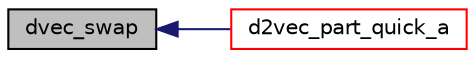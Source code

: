 digraph "dvec_swap"
{
  bgcolor="transparent";
  edge [fontname="Helvetica",fontsize="10",labelfontname="Helvetica",labelfontsize="10"];
  node [fontname="Helvetica",fontsize="10",shape=record];
  rankdir="LR";
  Node311 [label="dvec_swap",height=0.2,width=0.4,color="black", fillcolor="grey75", style="filled", fontcolor="black"];
  Node311 -> Node312 [dir="back",color="midnightblue",fontsize="10",style="solid",fontname="Helvetica"];
  Node312 [label="d2vec_part_quick_a",height=0.2,width=0.4,color="red",URL="$a08942.html#ab320a506ca04dc89d5e49db3a745bb8b"];
}
